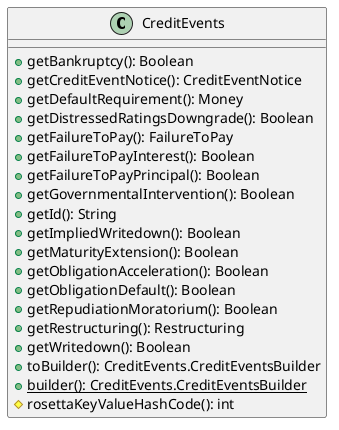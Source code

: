 @startuml

    class CreditEvents [[CreditEvents.html]] {
        +getBankruptcy(): Boolean
        +getCreditEventNotice(): CreditEventNotice
        +getDefaultRequirement(): Money
        +getDistressedRatingsDowngrade(): Boolean
        +getFailureToPay(): FailureToPay
        +getFailureToPayInterest(): Boolean
        +getFailureToPayPrincipal(): Boolean
        +getGovernmentalIntervention(): Boolean
        +getId(): String
        +getImpliedWritedown(): Boolean
        +getMaturityExtension(): Boolean
        +getObligationAcceleration(): Boolean
        +getObligationDefault(): Boolean
        +getRepudiationMoratorium(): Boolean
        +getRestructuring(): Restructuring
        +getWritedown(): Boolean
        +toBuilder(): CreditEvents.CreditEventsBuilder
        {static} +builder(): CreditEvents.CreditEventsBuilder
        #rosettaKeyValueHashCode(): int
    }

@enduml
